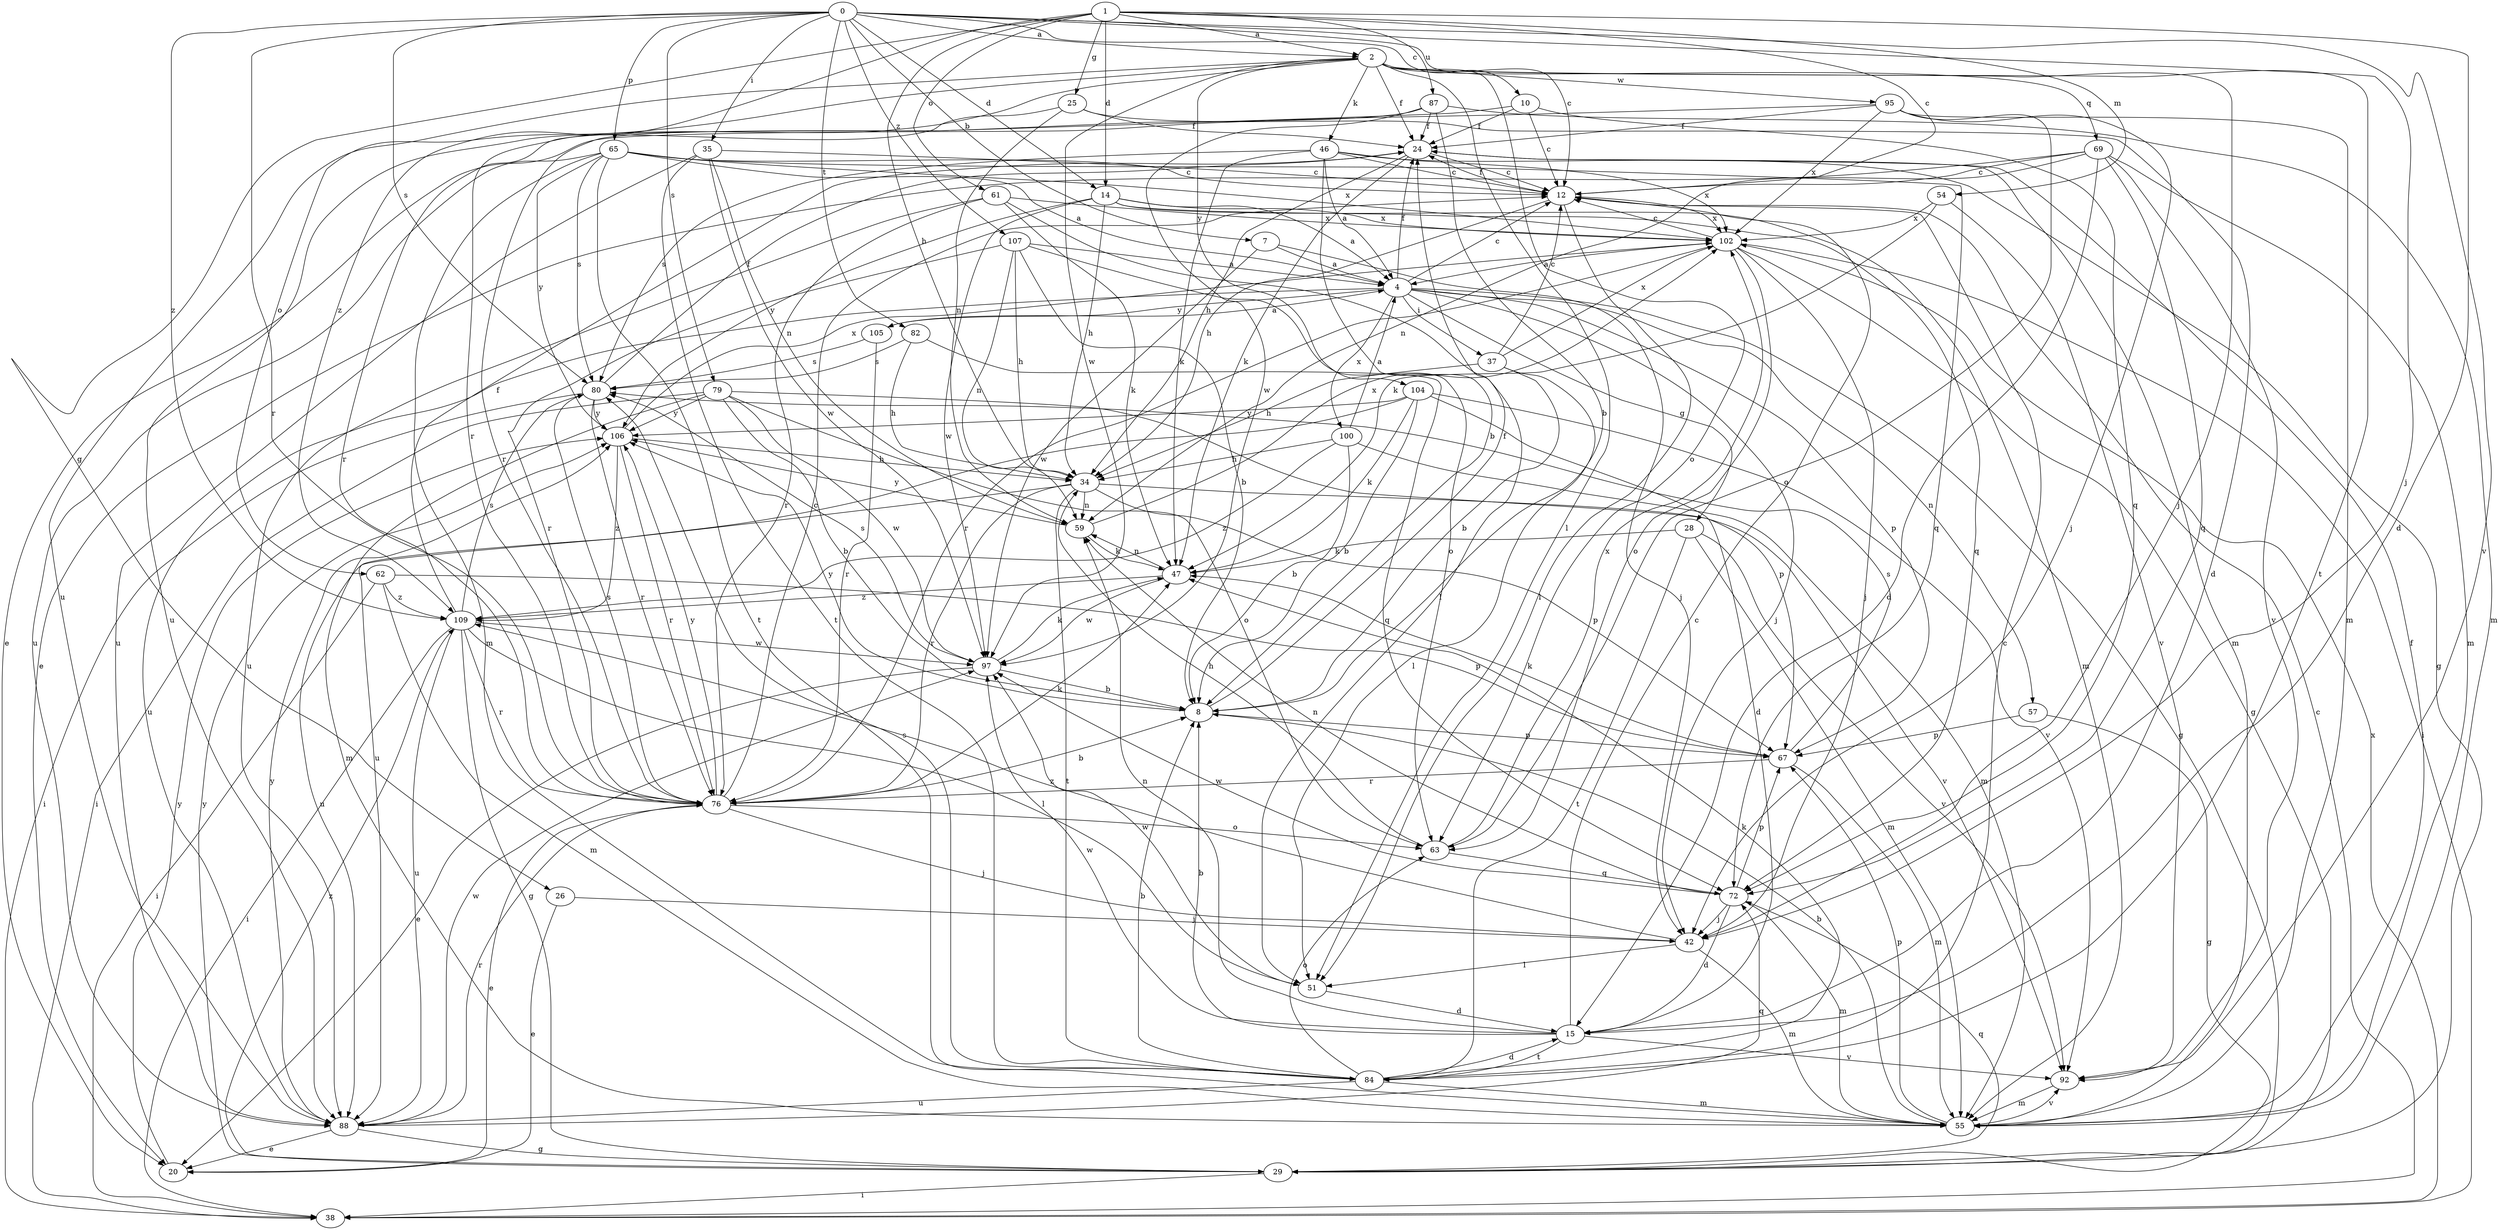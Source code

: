 strict digraph  {
0;
1;
2;
4;
7;
8;
10;
12;
14;
15;
20;
24;
25;
26;
28;
29;
34;
35;
37;
38;
42;
46;
47;
51;
54;
55;
57;
59;
61;
62;
63;
65;
67;
69;
72;
76;
79;
80;
82;
84;
87;
88;
92;
95;
97;
100;
102;
104;
105;
106;
107;
109;
0 -> 2  [label=a];
0 -> 7  [label=b];
0 -> 10  [label=c];
0 -> 12  [label=c];
0 -> 14  [label=d];
0 -> 35  [label=i];
0 -> 42  [label=j];
0 -> 65  [label=p];
0 -> 76  [label=r];
0 -> 79  [label=s];
0 -> 80  [label=s];
0 -> 82  [label=t];
0 -> 92  [label=v];
0 -> 107  [label=z];
0 -> 109  [label=z];
1 -> 2  [label=a];
1 -> 12  [label=c];
1 -> 14  [label=d];
1 -> 15  [label=d];
1 -> 25  [label=g];
1 -> 26  [label=g];
1 -> 34  [label=h];
1 -> 54  [label=m];
1 -> 61  [label=o];
1 -> 87  [label=u];
1 -> 109  [label=z];
2 -> 24  [label=f];
2 -> 42  [label=j];
2 -> 46  [label=k];
2 -> 51  [label=l];
2 -> 62  [label=o];
2 -> 63  [label=o];
2 -> 69  [label=q];
2 -> 76  [label=r];
2 -> 84  [label=t];
2 -> 88  [label=u];
2 -> 95  [label=w];
2 -> 97  [label=w];
2 -> 104  [label=y];
4 -> 12  [label=c];
4 -> 24  [label=f];
4 -> 28  [label=g];
4 -> 29  [label=g];
4 -> 37  [label=i];
4 -> 42  [label=j];
4 -> 57  [label=n];
4 -> 67  [label=p];
4 -> 88  [label=u];
4 -> 100  [label=x];
4 -> 105  [label=y];
7 -> 4  [label=a];
7 -> 42  [label=j];
7 -> 97  [label=w];
8 -> 24  [label=f];
8 -> 67  [label=p];
8 -> 106  [label=y];
10 -> 12  [label=c];
10 -> 24  [label=f];
10 -> 72  [label=q];
10 -> 76  [label=r];
12 -> 24  [label=f];
12 -> 34  [label=h];
12 -> 51  [label=l];
12 -> 102  [label=x];
14 -> 4  [label=a];
14 -> 34  [label=h];
14 -> 55  [label=m];
14 -> 72  [label=q];
14 -> 97  [label=w];
14 -> 102  [label=x];
14 -> 106  [label=y];
15 -> 8  [label=b];
15 -> 12  [label=c];
15 -> 59  [label=n];
15 -> 84  [label=t];
15 -> 92  [label=v];
15 -> 97  [label=w];
20 -> 106  [label=y];
24 -> 12  [label=c];
24 -> 34  [label=h];
24 -> 47  [label=k];
24 -> 55  [label=m];
25 -> 15  [label=d];
25 -> 24  [label=f];
25 -> 59  [label=n];
25 -> 88  [label=u];
26 -> 20  [label=e];
26 -> 42  [label=j];
28 -> 47  [label=k];
28 -> 55  [label=m];
28 -> 84  [label=t];
28 -> 92  [label=v];
29 -> 38  [label=i];
29 -> 72  [label=q];
29 -> 106  [label=y];
29 -> 109  [label=z];
34 -> 59  [label=n];
34 -> 67  [label=p];
34 -> 76  [label=r];
34 -> 84  [label=t];
34 -> 88  [label=u];
34 -> 92  [label=v];
35 -> 12  [label=c];
35 -> 59  [label=n];
35 -> 84  [label=t];
35 -> 88  [label=u];
35 -> 97  [label=w];
37 -> 8  [label=b];
37 -> 12  [label=c];
37 -> 34  [label=h];
37 -> 51  [label=l];
37 -> 102  [label=x];
38 -> 12  [label=c];
38 -> 102  [label=x];
42 -> 51  [label=l];
42 -> 55  [label=m];
42 -> 109  [label=z];
46 -> 4  [label=a];
46 -> 8  [label=b];
46 -> 12  [label=c];
46 -> 29  [label=g];
46 -> 47  [label=k];
46 -> 80  [label=s];
46 -> 102  [label=x];
47 -> 59  [label=n];
47 -> 97  [label=w];
47 -> 109  [label=z];
51 -> 15  [label=d];
51 -> 97  [label=w];
54 -> 47  [label=k];
54 -> 92  [label=v];
54 -> 102  [label=x];
55 -> 8  [label=b];
55 -> 24  [label=f];
55 -> 67  [label=p];
55 -> 92  [label=v];
57 -> 29  [label=g];
57 -> 67  [label=p];
59 -> 47  [label=k];
59 -> 102  [label=x];
59 -> 106  [label=y];
61 -> 47  [label=k];
61 -> 51  [label=l];
61 -> 76  [label=r];
61 -> 88  [label=u];
61 -> 102  [label=x];
62 -> 38  [label=i];
62 -> 55  [label=m];
62 -> 67  [label=p];
62 -> 109  [label=z];
63 -> 34  [label=h];
63 -> 72  [label=q];
63 -> 102  [label=x];
65 -> 4  [label=a];
65 -> 12  [label=c];
65 -> 55  [label=m];
65 -> 72  [label=q];
65 -> 80  [label=s];
65 -> 84  [label=t];
65 -> 88  [label=u];
65 -> 102  [label=x];
65 -> 106  [label=y];
67 -> 47  [label=k];
67 -> 55  [label=m];
67 -> 76  [label=r];
67 -> 80  [label=s];
69 -> 12  [label=c];
69 -> 15  [label=d];
69 -> 20  [label=e];
69 -> 55  [label=m];
69 -> 59  [label=n];
69 -> 72  [label=q];
69 -> 92  [label=v];
72 -> 15  [label=d];
72 -> 42  [label=j];
72 -> 55  [label=m];
72 -> 59  [label=n];
72 -> 67  [label=p];
72 -> 97  [label=w];
76 -> 8  [label=b];
76 -> 12  [label=c];
76 -> 20  [label=e];
76 -> 42  [label=j];
76 -> 47  [label=k];
76 -> 63  [label=o];
76 -> 80  [label=s];
76 -> 106  [label=y];
79 -> 8  [label=b];
79 -> 38  [label=i];
79 -> 55  [label=m];
79 -> 63  [label=o];
79 -> 67  [label=p];
79 -> 97  [label=w];
79 -> 106  [label=y];
80 -> 24  [label=f];
80 -> 38  [label=i];
80 -> 76  [label=r];
80 -> 106  [label=y];
82 -> 34  [label=h];
82 -> 72  [label=q];
82 -> 80  [label=s];
84 -> 8  [label=b];
84 -> 12  [label=c];
84 -> 15  [label=d];
84 -> 47  [label=k];
84 -> 55  [label=m];
84 -> 63  [label=o];
84 -> 80  [label=s];
84 -> 88  [label=u];
87 -> 8  [label=b];
87 -> 24  [label=f];
87 -> 55  [label=m];
87 -> 76  [label=r];
87 -> 97  [label=w];
88 -> 20  [label=e];
88 -> 29  [label=g];
88 -> 72  [label=q];
88 -> 76  [label=r];
88 -> 97  [label=w];
88 -> 106  [label=y];
92 -> 55  [label=m];
95 -> 20  [label=e];
95 -> 24  [label=f];
95 -> 42  [label=j];
95 -> 55  [label=m];
95 -> 63  [label=o];
95 -> 102  [label=x];
97 -> 8  [label=b];
97 -> 20  [label=e];
97 -> 47  [label=k];
97 -> 80  [label=s];
100 -> 4  [label=a];
100 -> 8  [label=b];
100 -> 34  [label=h];
100 -> 55  [label=m];
100 -> 109  [label=z];
102 -> 4  [label=a];
102 -> 12  [label=c];
102 -> 29  [label=g];
102 -> 38  [label=i];
102 -> 42  [label=j];
102 -> 63  [label=o];
102 -> 76  [label=r];
104 -> 8  [label=b];
104 -> 15  [label=d];
104 -> 47  [label=k];
104 -> 88  [label=u];
104 -> 92  [label=v];
104 -> 106  [label=y];
105 -> 4  [label=a];
105 -> 76  [label=r];
105 -> 80  [label=s];
106 -> 34  [label=h];
106 -> 76  [label=r];
106 -> 102  [label=x];
106 -> 109  [label=z];
107 -> 4  [label=a];
107 -> 8  [label=b];
107 -> 34  [label=h];
107 -> 59  [label=n];
107 -> 63  [label=o];
107 -> 76  [label=r];
109 -> 24  [label=f];
109 -> 29  [label=g];
109 -> 38  [label=i];
109 -> 51  [label=l];
109 -> 76  [label=r];
109 -> 80  [label=s];
109 -> 88  [label=u];
109 -> 97  [label=w];
}
